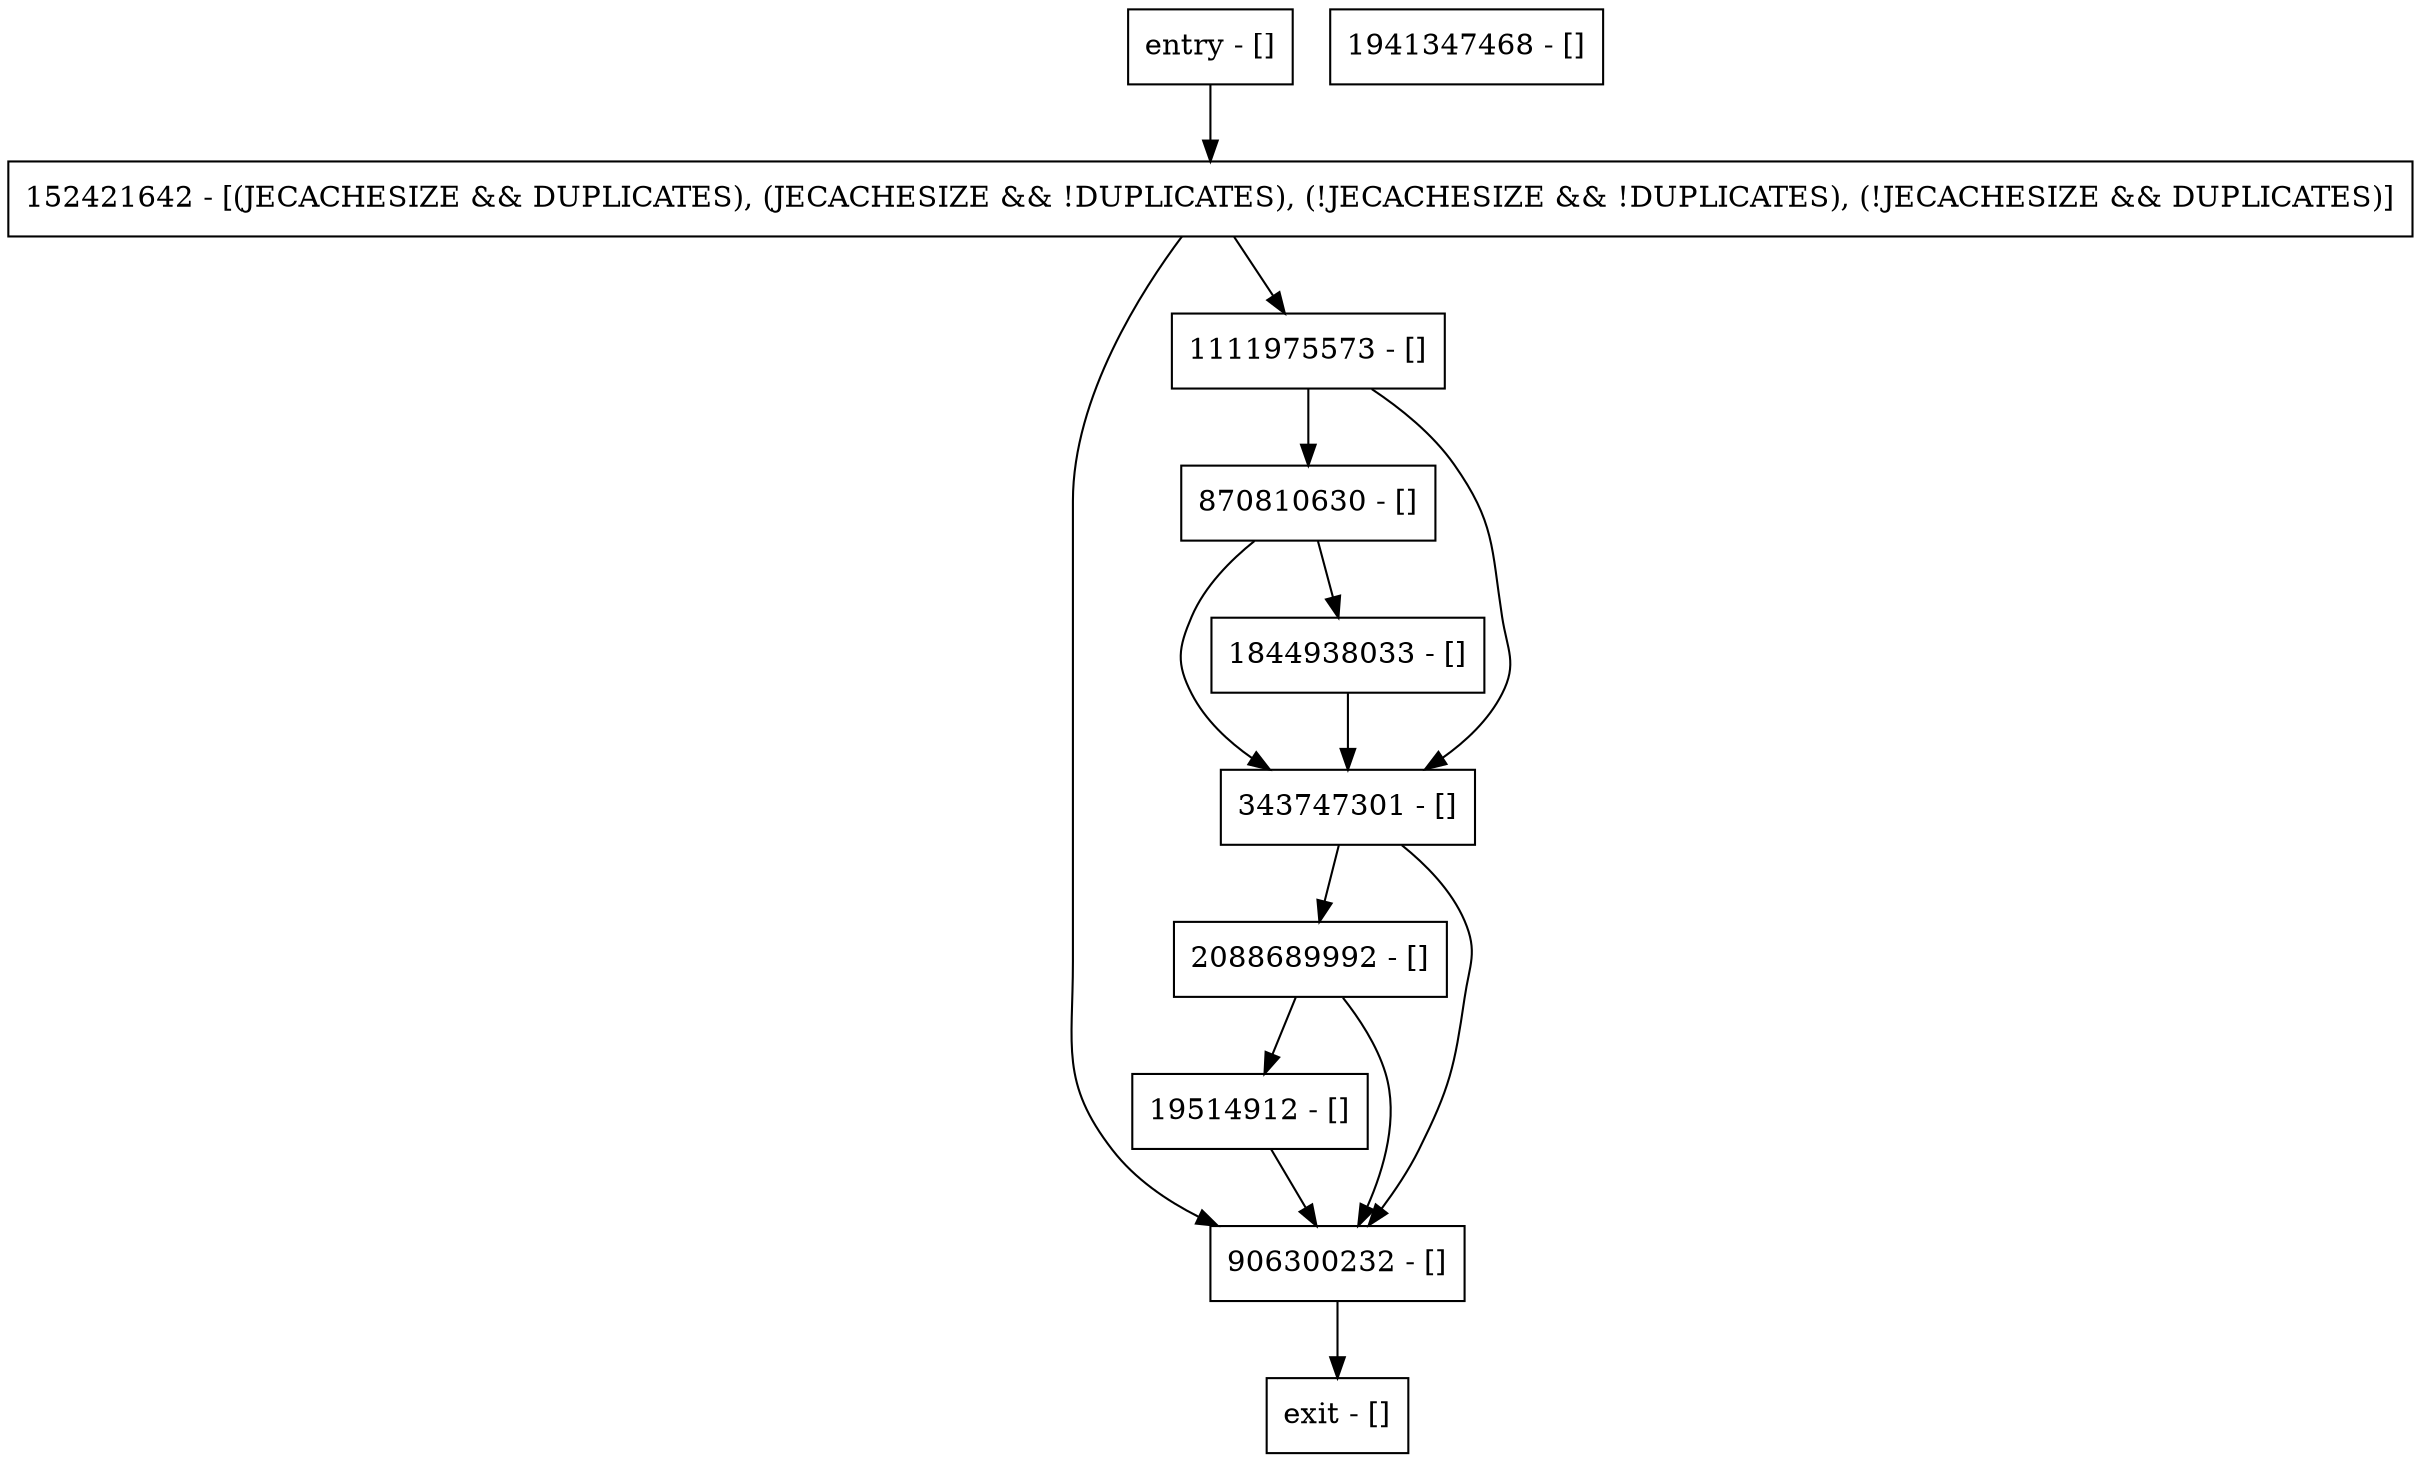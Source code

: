 digraph handleClosed {
node [shape=record];
entry [label="entry - []"];
exit [label="exit - []"];
870810630 [label="870810630 - []"];
343747301 [label="343747301 - []"];
1941347468 [label="1941347468 - []"];
19514912 [label="19514912 - []"];
2088689992 [label="2088689992 - []"];
906300232 [label="906300232 - []"];
1844938033 [label="1844938033 - []"];
152421642 [label="152421642 - [(JECACHESIZE && DUPLICATES), (JECACHESIZE && !DUPLICATES), (!JECACHESIZE && !DUPLICATES), (!JECACHESIZE && DUPLICATES)]"];
1111975573 [label="1111975573 - []"];
entry;
exit;
entry -> 152421642;
870810630 -> 343747301;
870810630 -> 1844938033;
343747301 -> 2088689992;
343747301 -> 906300232;
19514912 -> 906300232;
2088689992 -> 19514912;
2088689992 -> 906300232;
906300232 -> exit;
1844938033 -> 343747301;
152421642 -> 906300232;
152421642 -> 1111975573;
1111975573 -> 870810630;
1111975573 -> 343747301;
}
